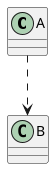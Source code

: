 {
  "sha1": "166bsdyuanp6nwhhbecie9t7akle9jq",
  "insertion": {
    "when": "2024-05-30T20:48:19.566Z",
    "url": "https://github.com/plantuml/plantuml/issues/80",
    "user": "plantuml@gmail.com"
  }
}
@startuml
class A
class B

A ..> B
@enduml

